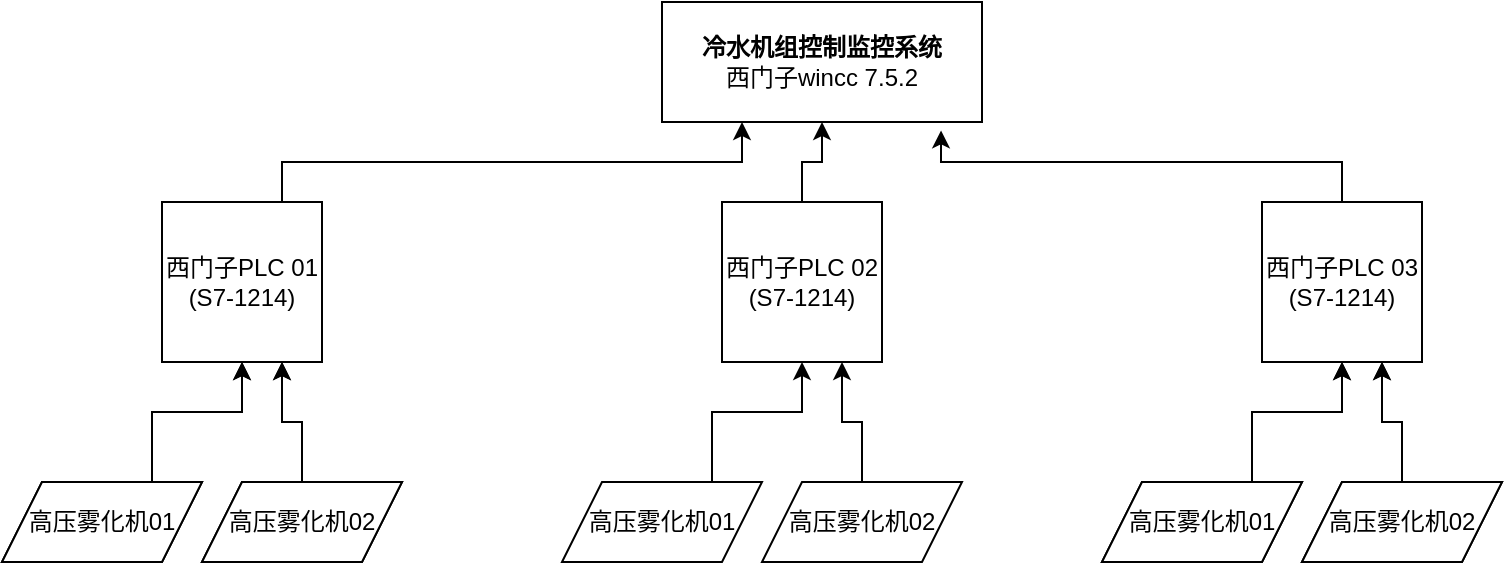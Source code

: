 <mxfile version="21.1.4" type="github">
  <diagram name="第 1 页" id="OCfmxtt-8PpDBGdbzicF">
    <mxGraphModel dx="1877" dy="549" grid="1" gridSize="10" guides="1" tooltips="1" connect="1" arrows="1" fold="1" page="1" pageScale="1" pageWidth="827" pageHeight="1169" math="0" shadow="0">
      <root>
        <mxCell id="0" />
        <mxCell id="1" parent="0" />
        <mxCell id="fa8lKoPjjb-P8xJryvQL-1" value="&lt;b&gt;冷水机组控制监控系统&lt;/b&gt;&lt;br&gt;西门子wincc 7.5.2" style="rounded=0;whiteSpace=wrap;html=1;" vertex="1" parent="1">
          <mxGeometry x="310" y="120" width="160" height="60" as="geometry" />
        </mxCell>
        <mxCell id="fa8lKoPjjb-P8xJryvQL-8" style="edgeStyle=orthogonalEdgeStyle;rounded=0;orthogonalLoop=1;jettySize=auto;html=1;exitX=1;exitY=0;exitDx=0;exitDy=0;entryX=0.25;entryY=1;entryDx=0;entryDy=0;" edge="1" parent="1" source="fa8lKoPjjb-P8xJryvQL-2" target="fa8lKoPjjb-P8xJryvQL-1">
          <mxGeometry relative="1" as="geometry">
            <Array as="points">
              <mxPoint x="120" y="220" />
              <mxPoint x="120" y="200" />
              <mxPoint x="350" y="200" />
            </Array>
          </mxGeometry>
        </mxCell>
        <mxCell id="fa8lKoPjjb-P8xJryvQL-2" value="西门子PLC 01&lt;br&gt;S7-1214" style="whiteSpace=wrap;html=1;aspect=fixed;" vertex="1" parent="1">
          <mxGeometry x="60" y="220" width="80" height="80" as="geometry" />
        </mxCell>
        <mxCell id="fa8lKoPjjb-P8xJryvQL-6" style="edgeStyle=orthogonalEdgeStyle;rounded=0;orthogonalLoop=1;jettySize=auto;html=1;exitX=0.75;exitY=0;exitDx=0;exitDy=0;entryX=0.5;entryY=1;entryDx=0;entryDy=0;" edge="1" parent="1" source="fa8lKoPjjb-P8xJryvQL-3" target="fa8lKoPjjb-P8xJryvQL-2">
          <mxGeometry relative="1" as="geometry">
            <Array as="points">
              <mxPoint x="55" y="325" />
              <mxPoint x="100" y="325" />
            </Array>
          </mxGeometry>
        </mxCell>
        <mxCell id="fa8lKoPjjb-P8xJryvQL-3" value="高压雾化机01" style="shape=parallelogram;perimeter=parallelogramPerimeter;whiteSpace=wrap;html=1;fixedSize=1;" vertex="1" parent="1">
          <mxGeometry x="-20" y="360" width="100" height="40" as="geometry" />
        </mxCell>
        <mxCell id="fa8lKoPjjb-P8xJryvQL-7" style="edgeStyle=orthogonalEdgeStyle;rounded=0;orthogonalLoop=1;jettySize=auto;html=1;exitX=0.5;exitY=0;exitDx=0;exitDy=0;entryX=0.75;entryY=1;entryDx=0;entryDy=0;" edge="1" parent="1" source="fa8lKoPjjb-P8xJryvQL-4" target="fa8lKoPjjb-P8xJryvQL-2">
          <mxGeometry relative="1" as="geometry" />
        </mxCell>
        <mxCell id="fa8lKoPjjb-P8xJryvQL-4" value="高压雾化机02" style="shape=parallelogram;perimeter=parallelogramPerimeter;whiteSpace=wrap;html=1;fixedSize=1;" vertex="1" parent="1">
          <mxGeometry x="80" y="360" width="100" height="40" as="geometry" />
        </mxCell>
        <mxCell id="fa8lKoPjjb-P8xJryvQL-39" style="edgeStyle=orthogonalEdgeStyle;rounded=0;orthogonalLoop=1;jettySize=auto;html=1;exitX=0.5;exitY=0;exitDx=0;exitDy=0;entryX=0.5;entryY=1;entryDx=0;entryDy=0;" edge="1" parent="1" source="fa8lKoPjjb-P8xJryvQL-9" target="fa8lKoPjjb-P8xJryvQL-1">
          <mxGeometry relative="1" as="geometry" />
        </mxCell>
        <mxCell id="fa8lKoPjjb-P8xJryvQL-9" value="西门子PLC 02&lt;br&gt;(S7-1214)" style="whiteSpace=wrap;html=1;aspect=fixed;" vertex="1" parent="1">
          <mxGeometry x="340" y="220" width="80" height="80" as="geometry" />
        </mxCell>
        <mxCell id="fa8lKoPjjb-P8xJryvQL-10" style="edgeStyle=orthogonalEdgeStyle;rounded=0;orthogonalLoop=1;jettySize=auto;html=1;exitX=0.75;exitY=0;exitDx=0;exitDy=0;entryX=0.5;entryY=1;entryDx=0;entryDy=0;" edge="1" parent="1" source="fa8lKoPjjb-P8xJryvQL-11" target="fa8lKoPjjb-P8xJryvQL-9">
          <mxGeometry relative="1" as="geometry">
            <Array as="points">
              <mxPoint x="335" y="325" />
              <mxPoint x="380" y="325" />
            </Array>
          </mxGeometry>
        </mxCell>
        <mxCell id="fa8lKoPjjb-P8xJryvQL-11" value="高压雾化机01" style="shape=parallelogram;perimeter=parallelogramPerimeter;whiteSpace=wrap;html=1;fixedSize=1;" vertex="1" parent="1">
          <mxGeometry x="260" y="360" width="100" height="40" as="geometry" />
        </mxCell>
        <mxCell id="fa8lKoPjjb-P8xJryvQL-12" style="edgeStyle=orthogonalEdgeStyle;rounded=0;orthogonalLoop=1;jettySize=auto;html=1;exitX=0.5;exitY=0;exitDx=0;exitDy=0;entryX=0.75;entryY=1;entryDx=0;entryDy=0;" edge="1" parent="1" source="fa8lKoPjjb-P8xJryvQL-13" target="fa8lKoPjjb-P8xJryvQL-9">
          <mxGeometry relative="1" as="geometry" />
        </mxCell>
        <mxCell id="fa8lKoPjjb-P8xJryvQL-13" value="高压雾化机02" style="shape=parallelogram;perimeter=parallelogramPerimeter;whiteSpace=wrap;html=1;fixedSize=1;" vertex="1" parent="1">
          <mxGeometry x="360" y="360" width="100" height="40" as="geometry" />
        </mxCell>
        <mxCell id="fa8lKoPjjb-P8xJryvQL-14" value="西门子PLC 01&lt;br&gt;(S7-1214)" style="whiteSpace=wrap;html=1;aspect=fixed;" vertex="1" parent="1">
          <mxGeometry x="60" y="220" width="80" height="80" as="geometry" />
        </mxCell>
        <mxCell id="fa8lKoPjjb-P8xJryvQL-15" style="edgeStyle=orthogonalEdgeStyle;rounded=0;orthogonalLoop=1;jettySize=auto;html=1;exitX=0.75;exitY=0;exitDx=0;exitDy=0;entryX=0.5;entryY=1;entryDx=0;entryDy=0;" edge="1" parent="1" source="fa8lKoPjjb-P8xJryvQL-16" target="fa8lKoPjjb-P8xJryvQL-14">
          <mxGeometry relative="1" as="geometry">
            <Array as="points">
              <mxPoint x="55" y="325" />
              <mxPoint x="100" y="325" />
            </Array>
          </mxGeometry>
        </mxCell>
        <mxCell id="fa8lKoPjjb-P8xJryvQL-16" value="高压雾化机01" style="shape=parallelogram;perimeter=parallelogramPerimeter;whiteSpace=wrap;html=1;fixedSize=1;" vertex="1" parent="1">
          <mxGeometry x="-20" y="360" width="100" height="40" as="geometry" />
        </mxCell>
        <mxCell id="fa8lKoPjjb-P8xJryvQL-17" style="edgeStyle=orthogonalEdgeStyle;rounded=0;orthogonalLoop=1;jettySize=auto;html=1;exitX=0.5;exitY=0;exitDx=0;exitDy=0;entryX=0.75;entryY=1;entryDx=0;entryDy=0;" edge="1" parent="1" source="fa8lKoPjjb-P8xJryvQL-18" target="fa8lKoPjjb-P8xJryvQL-14">
          <mxGeometry relative="1" as="geometry" />
        </mxCell>
        <mxCell id="fa8lKoPjjb-P8xJryvQL-18" value="高压雾化机02" style="shape=parallelogram;perimeter=parallelogramPerimeter;whiteSpace=wrap;html=1;fixedSize=1;" vertex="1" parent="1">
          <mxGeometry x="80" y="360" width="100" height="40" as="geometry" />
        </mxCell>
        <mxCell id="fa8lKoPjjb-P8xJryvQL-29" value="西门子PLC 01&lt;br&gt;S7-1214" style="whiteSpace=wrap;html=1;aspect=fixed;" vertex="1" parent="1">
          <mxGeometry x="610" y="220" width="80" height="80" as="geometry" />
        </mxCell>
        <mxCell id="fa8lKoPjjb-P8xJryvQL-30" style="edgeStyle=orthogonalEdgeStyle;rounded=0;orthogonalLoop=1;jettySize=auto;html=1;exitX=0.75;exitY=0;exitDx=0;exitDy=0;entryX=0.5;entryY=1;entryDx=0;entryDy=0;" edge="1" parent="1" source="fa8lKoPjjb-P8xJryvQL-31" target="fa8lKoPjjb-P8xJryvQL-29">
          <mxGeometry relative="1" as="geometry">
            <Array as="points">
              <mxPoint x="605" y="325" />
              <mxPoint x="650" y="325" />
            </Array>
          </mxGeometry>
        </mxCell>
        <mxCell id="fa8lKoPjjb-P8xJryvQL-31" value="高压雾化机01" style="shape=parallelogram;perimeter=parallelogramPerimeter;whiteSpace=wrap;html=1;fixedSize=1;" vertex="1" parent="1">
          <mxGeometry x="530" y="360" width="100" height="40" as="geometry" />
        </mxCell>
        <mxCell id="fa8lKoPjjb-P8xJryvQL-32" style="edgeStyle=orthogonalEdgeStyle;rounded=0;orthogonalLoop=1;jettySize=auto;html=1;exitX=0.5;exitY=0;exitDx=0;exitDy=0;entryX=0.75;entryY=1;entryDx=0;entryDy=0;" edge="1" parent="1" source="fa8lKoPjjb-P8xJryvQL-33" target="fa8lKoPjjb-P8xJryvQL-29">
          <mxGeometry relative="1" as="geometry" />
        </mxCell>
        <mxCell id="fa8lKoPjjb-P8xJryvQL-33" value="高压雾化机02" style="shape=parallelogram;perimeter=parallelogramPerimeter;whiteSpace=wrap;html=1;fixedSize=1;" vertex="1" parent="1">
          <mxGeometry x="630" y="360" width="100" height="40" as="geometry" />
        </mxCell>
        <mxCell id="fa8lKoPjjb-P8xJryvQL-40" style="edgeStyle=orthogonalEdgeStyle;rounded=0;orthogonalLoop=1;jettySize=auto;html=1;exitX=0.5;exitY=0;exitDx=0;exitDy=0;entryX=0.872;entryY=1.07;entryDx=0;entryDy=0;entryPerimeter=0;" edge="1" parent="1" source="fa8lKoPjjb-P8xJryvQL-34" target="fa8lKoPjjb-P8xJryvQL-1">
          <mxGeometry relative="1" as="geometry" />
        </mxCell>
        <mxCell id="fa8lKoPjjb-P8xJryvQL-34" value="西门子PLC 03&lt;br&gt;(S7-1214)" style="whiteSpace=wrap;html=1;aspect=fixed;" vertex="1" parent="1">
          <mxGeometry x="610" y="220" width="80" height="80" as="geometry" />
        </mxCell>
        <mxCell id="fa8lKoPjjb-P8xJryvQL-35" style="edgeStyle=orthogonalEdgeStyle;rounded=0;orthogonalLoop=1;jettySize=auto;html=1;exitX=0.75;exitY=0;exitDx=0;exitDy=0;entryX=0.5;entryY=1;entryDx=0;entryDy=0;" edge="1" parent="1" source="fa8lKoPjjb-P8xJryvQL-36" target="fa8lKoPjjb-P8xJryvQL-34">
          <mxGeometry relative="1" as="geometry">
            <Array as="points">
              <mxPoint x="605" y="325" />
              <mxPoint x="650" y="325" />
            </Array>
          </mxGeometry>
        </mxCell>
        <mxCell id="fa8lKoPjjb-P8xJryvQL-36" value="高压雾化机01" style="shape=parallelogram;perimeter=parallelogramPerimeter;whiteSpace=wrap;html=1;fixedSize=1;" vertex="1" parent="1">
          <mxGeometry x="530" y="360" width="100" height="40" as="geometry" />
        </mxCell>
        <mxCell id="fa8lKoPjjb-P8xJryvQL-37" style="edgeStyle=orthogonalEdgeStyle;rounded=0;orthogonalLoop=1;jettySize=auto;html=1;exitX=0.5;exitY=0;exitDx=0;exitDy=0;entryX=0.75;entryY=1;entryDx=0;entryDy=0;" edge="1" parent="1" source="fa8lKoPjjb-P8xJryvQL-38" target="fa8lKoPjjb-P8xJryvQL-34">
          <mxGeometry relative="1" as="geometry" />
        </mxCell>
        <mxCell id="fa8lKoPjjb-P8xJryvQL-38" value="高压雾化机02" style="shape=parallelogram;perimeter=parallelogramPerimeter;whiteSpace=wrap;html=1;fixedSize=1;" vertex="1" parent="1">
          <mxGeometry x="630" y="360" width="100" height="40" as="geometry" />
        </mxCell>
      </root>
    </mxGraphModel>
  </diagram>
</mxfile>
